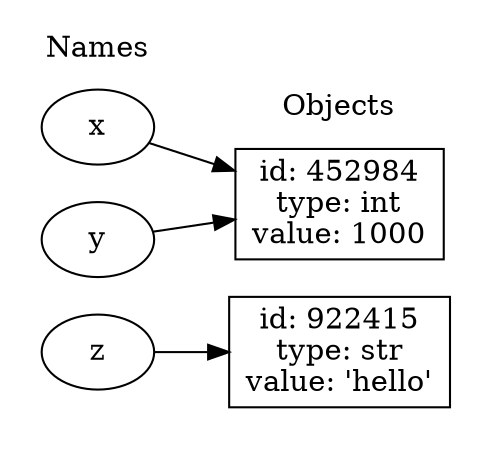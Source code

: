 
digraph G {
    rankdir=LR;
    subgraph cluster0 {
        x;
        y;
        z;
        label="Names";
        color=white;
    }
    subgraph cluster1 {
        object0 [shape=box,label="id: 452984\ntype: int\nvalue: 1000"]
        object1 [shape=box,label="id: 922415\ntype: str\nvalue: 'hello'"];
        label="Objects";
        color=white;
    }
    z->object1;
    x->object0;
    y->object0;
}
